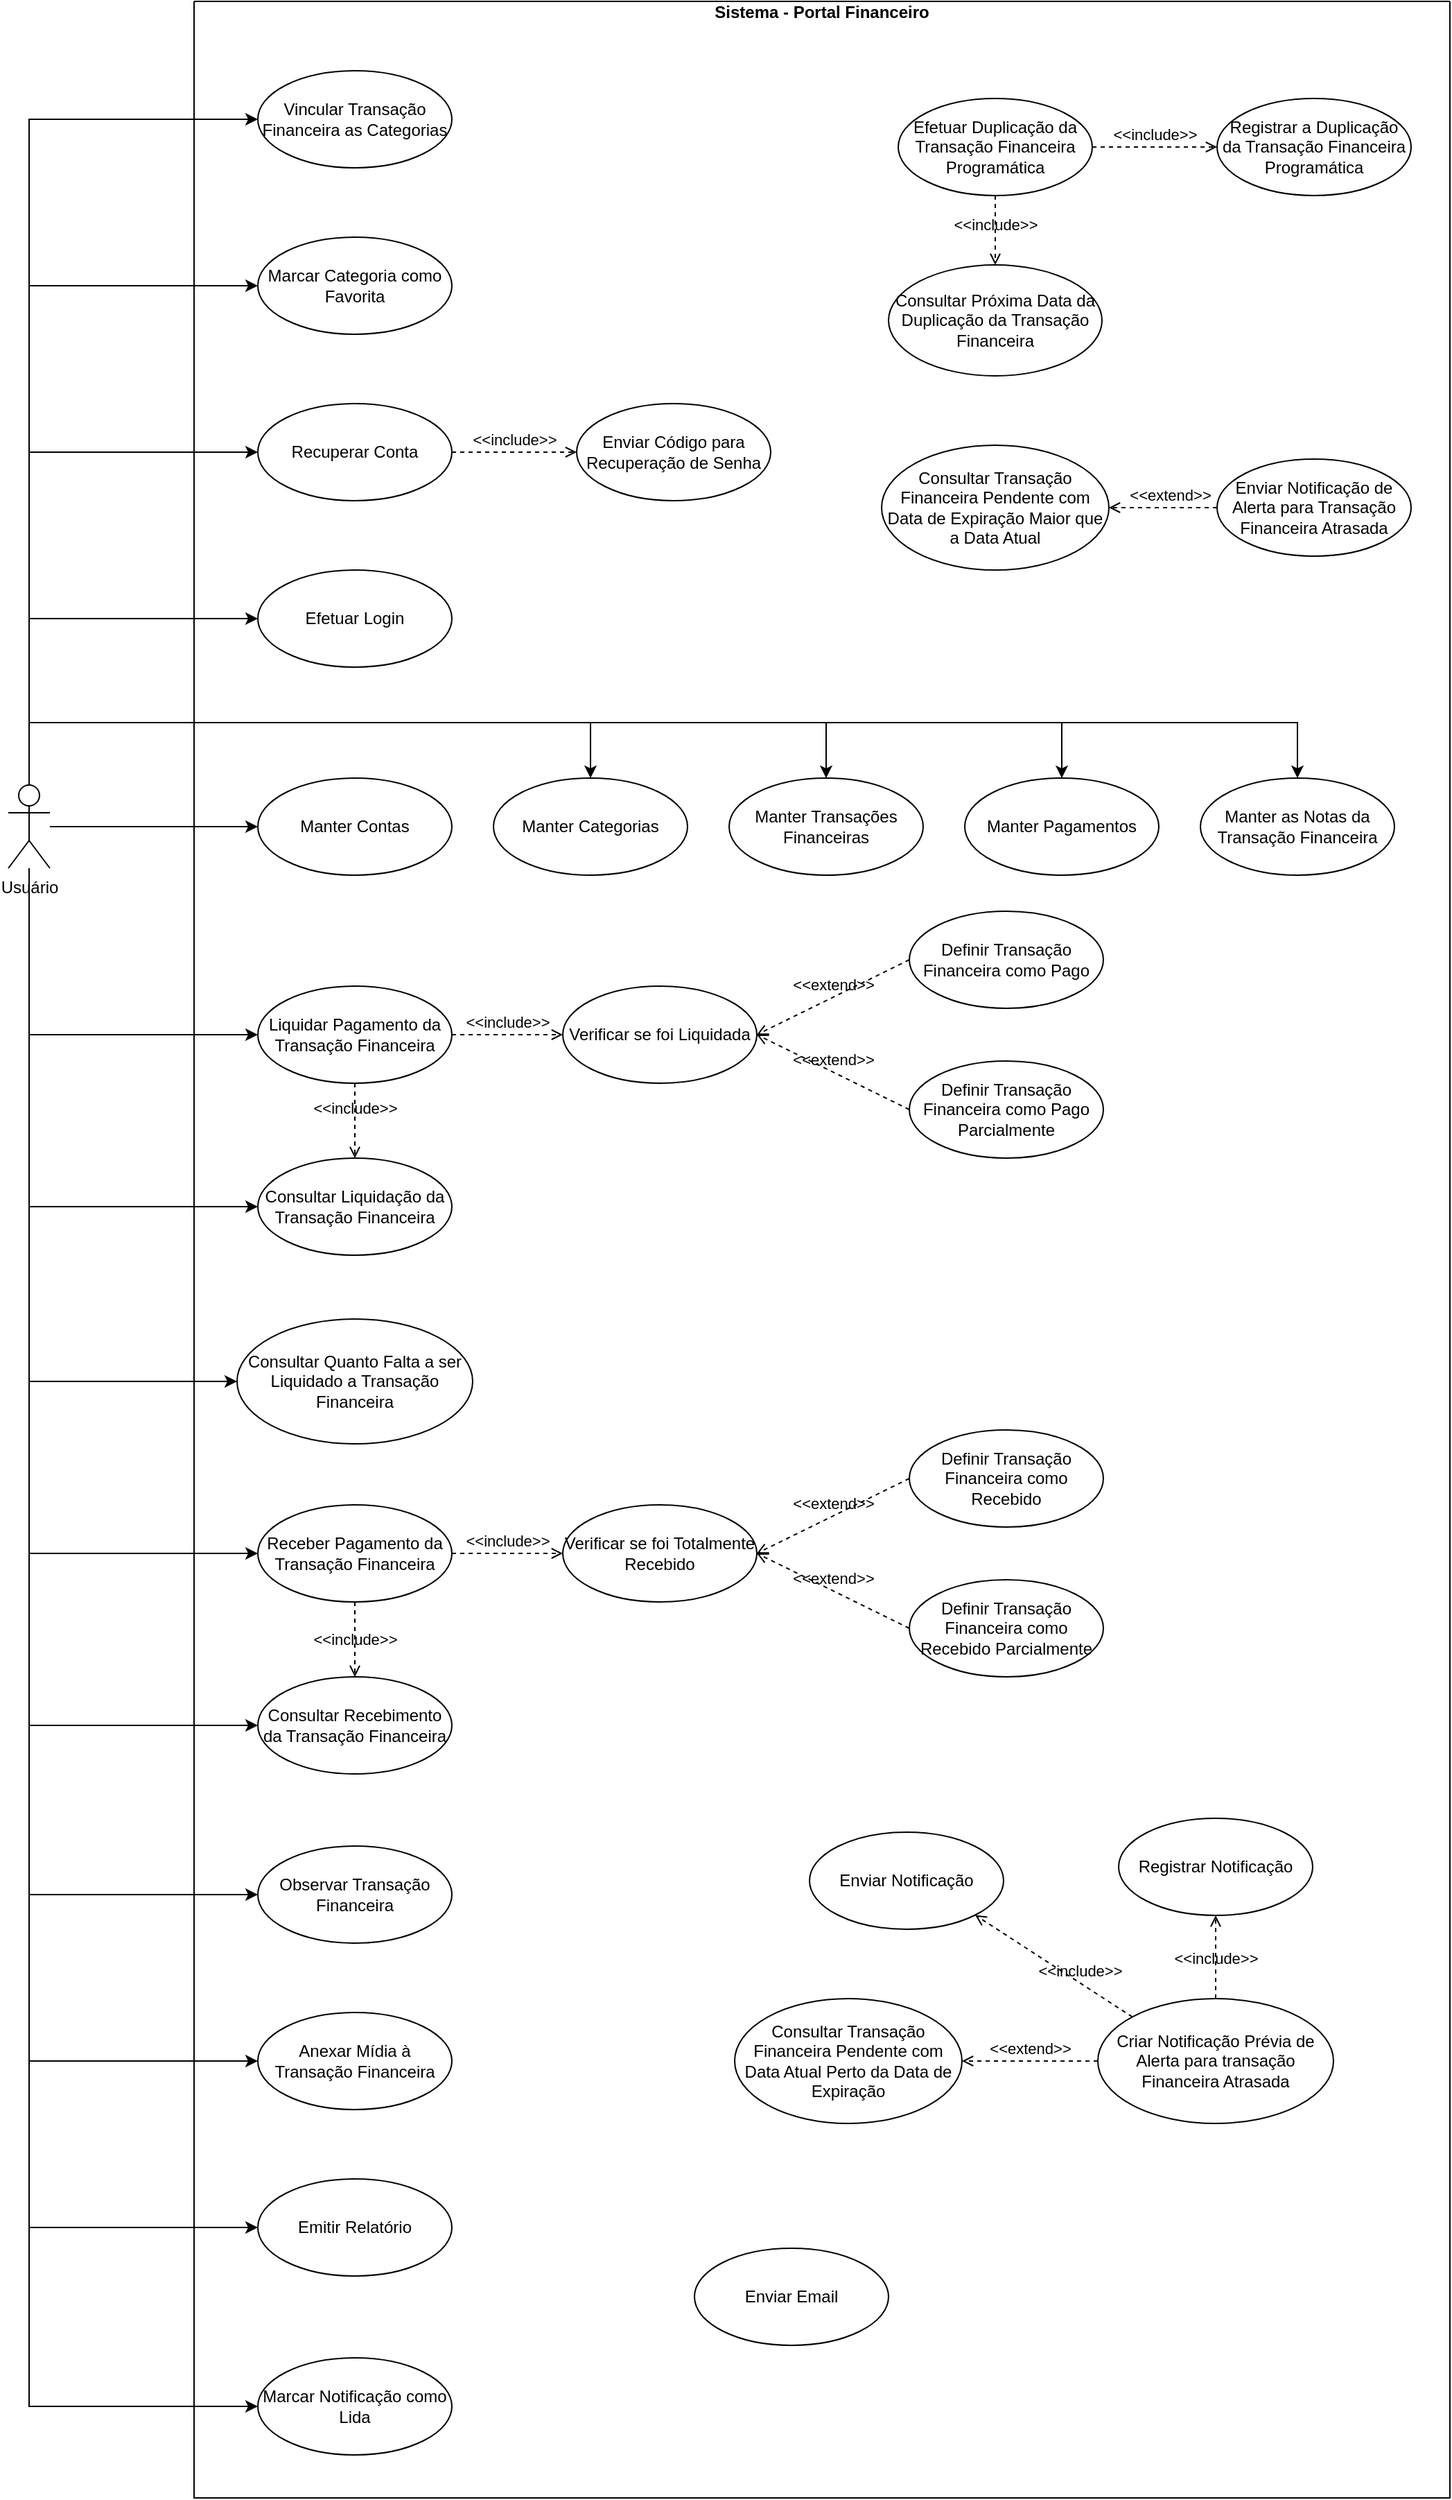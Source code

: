 <mxfile version="22.1.4" type="github">
  <diagram name="Página-1" id="0_DiLKsLMHJAqkCnHoMm">
    <mxGraphModel dx="4890" dy="2320" grid="1" gridSize="10" guides="1" tooltips="1" connect="1" arrows="1" fold="1" page="1" pageScale="1" pageWidth="827" pageHeight="1169" math="0" shadow="0">
      <root>
        <mxCell id="0" />
        <mxCell id="1" parent="0" />
        <mxCell id="VWrTSUjw16DK-F-tD3xL-19" style="edgeStyle=orthogonalEdgeStyle;rounded=0;orthogonalLoop=1;jettySize=auto;html=1;" parent="1" source="b8jXtvzzi0fBcoB_L3CN-16" target="b8jXtvzzi0fBcoB_L3CN-21" edge="1">
          <mxGeometry relative="1" as="geometry" />
        </mxCell>
        <mxCell id="VWrTSUjw16DK-F-tD3xL-20" style="edgeStyle=orthogonalEdgeStyle;rounded=0;orthogonalLoop=1;jettySize=auto;html=1;entryX=0.5;entryY=0;entryDx=0;entryDy=0;exitX=0.5;exitY=0;exitDx=0;exitDy=0;exitPerimeter=0;" parent="1" source="b8jXtvzzi0fBcoB_L3CN-16" target="b8jXtvzzi0fBcoB_L3CN-17" edge="1">
          <mxGeometry relative="1" as="geometry">
            <Array as="points">
              <mxPoint x="-735" y="780" />
              <mxPoint x="-330" y="780" />
            </Array>
          </mxGeometry>
        </mxCell>
        <mxCell id="VWrTSUjw16DK-F-tD3xL-17" value="&#xa;Sistema - Portal Financeiro" style="swimlane;startSize=0;" parent="1" vertex="1">
          <mxGeometry x="-616" y="260" width="906" height="1800" as="geometry" />
        </mxCell>
        <mxCell id="b8jXtvzzi0fBcoB_L3CN-21" value="Manter Contas" style="ellipse;whiteSpace=wrap;html=1;" parent="VWrTSUjw16DK-F-tD3xL-17" vertex="1">
          <mxGeometry x="46" y="560" width="140" height="70" as="geometry" />
        </mxCell>
        <mxCell id="b8jXtvzzi0fBcoB_L3CN-22" value="Efetuar Login" style="ellipse;whiteSpace=wrap;html=1;" parent="VWrTSUjw16DK-F-tD3xL-17" vertex="1">
          <mxGeometry x="46" y="410" width="140" height="70" as="geometry" />
        </mxCell>
        <mxCell id="b8jXtvzzi0fBcoB_L3CN-17" value="Manter Categorias" style="ellipse;whiteSpace=wrap;html=1;" parent="VWrTSUjw16DK-F-tD3xL-17" vertex="1">
          <mxGeometry x="216" y="560" width="140" height="70" as="geometry" />
        </mxCell>
        <mxCell id="b8jXtvzzi0fBcoB_L3CN-18" value="Manter Transações Financeiras" style="ellipse;whiteSpace=wrap;html=1;" parent="VWrTSUjw16DK-F-tD3xL-17" vertex="1">
          <mxGeometry x="386" y="560" width="140" height="70" as="geometry" />
        </mxCell>
        <mxCell id="VWrTSUjw16DK-F-tD3xL-5" value="Manter Pagamentos" style="ellipse;whiteSpace=wrap;html=1;" parent="VWrTSUjw16DK-F-tD3xL-17" vertex="1">
          <mxGeometry x="556" y="560" width="140" height="70" as="geometry" />
        </mxCell>
        <mxCell id="f0Jf9Pf7vCraimB9YkaR-2" value="Manter as Notas da Transação Financeira" style="ellipse;whiteSpace=wrap;html=1;" parent="VWrTSUjw16DK-F-tD3xL-17" vertex="1">
          <mxGeometry x="726" y="560" width="140" height="70" as="geometry" />
        </mxCell>
        <mxCell id="VWrTSUjw16DK-F-tD3xL-2" value="Recuperar Conta" style="ellipse;whiteSpace=wrap;html=1;" parent="VWrTSUjw16DK-F-tD3xL-17" vertex="1">
          <mxGeometry x="46" y="290" width="140" height="70" as="geometry" />
        </mxCell>
        <mxCell id="VWrTSUjw16DK-F-tD3xL-26" value="Enviar Código para Recuperação de Senha" style="ellipse;whiteSpace=wrap;html=1;" parent="VWrTSUjw16DK-F-tD3xL-17" vertex="1">
          <mxGeometry x="276" y="290" width="140" height="70" as="geometry" />
        </mxCell>
        <mxCell id="VWrTSUjw16DK-F-tD3xL-8" value="Liquidar Pagamento da Transação Financeira" style="ellipse;whiteSpace=wrap;html=1;" parent="VWrTSUjw16DK-F-tD3xL-17" vertex="1">
          <mxGeometry x="46" y="710" width="140" height="70" as="geometry" />
        </mxCell>
        <mxCell id="VWrTSUjw16DK-F-tD3xL-6" value="Consultar Liquidação da Transação Financeira" style="ellipse;whiteSpace=wrap;html=1;" parent="VWrTSUjw16DK-F-tD3xL-17" vertex="1">
          <mxGeometry x="46" y="834" width="140" height="70" as="geometry" />
        </mxCell>
        <mxCell id="yilj7VfgWse3Skz_e7k4-6" value="Verificar se foi Liquidada" style="ellipse;whiteSpace=wrap;html=1;" parent="VWrTSUjw16DK-F-tD3xL-17" vertex="1">
          <mxGeometry x="266" y="710" width="140" height="70" as="geometry" />
        </mxCell>
        <mxCell id="yilj7VfgWse3Skz_e7k4-8" value="Definir Transação Financeira como Pago" style="ellipse;whiteSpace=wrap;html=1;" parent="VWrTSUjw16DK-F-tD3xL-17" vertex="1">
          <mxGeometry x="516" y="656" width="140" height="70" as="geometry" />
        </mxCell>
        <mxCell id="yilj7VfgWse3Skz_e7k4-21" value="Definir Transação Financeira como Pago Parcialmente" style="ellipse;whiteSpace=wrap;html=1;" parent="VWrTSUjw16DK-F-tD3xL-17" vertex="1">
          <mxGeometry x="516" y="764" width="140" height="70" as="geometry" />
        </mxCell>
        <mxCell id="yilj7VfgWse3Skz_e7k4-25" value="&amp;lt;&amp;lt;extend&amp;gt;&amp;gt;" style="html=1;verticalAlign=bottom;labelBackgroundColor=none;endArrow=open;endFill=0;dashed=1;rounded=0;exitX=0;exitY=0.5;exitDx=0;exitDy=0;entryX=1;entryY=0.5;entryDx=0;entryDy=0;" parent="VWrTSUjw16DK-F-tD3xL-17" source="yilj7VfgWse3Skz_e7k4-21" target="yilj7VfgWse3Skz_e7k4-6" edge="1">
          <mxGeometry width="160" relative="1" as="geometry">
            <mxPoint x="326" y="826" as="sourcePoint" />
            <mxPoint x="486" y="826" as="targetPoint" />
          </mxGeometry>
        </mxCell>
        <mxCell id="yilj7VfgWse3Skz_e7k4-26" value="&amp;lt;&amp;lt;extend&amp;gt;&amp;gt;" style="html=1;verticalAlign=bottom;labelBackgroundColor=none;endArrow=open;endFill=0;dashed=1;rounded=0;exitX=0;exitY=0.5;exitDx=0;exitDy=0;entryX=1;entryY=0.5;entryDx=0;entryDy=0;" parent="VWrTSUjw16DK-F-tD3xL-17" source="yilj7VfgWse3Skz_e7k4-8" target="yilj7VfgWse3Skz_e7k4-6" edge="1">
          <mxGeometry width="160" relative="1" as="geometry">
            <mxPoint x="416" y="740.8" as="sourcePoint" />
            <mxPoint x="576" y="740.8" as="targetPoint" />
          </mxGeometry>
        </mxCell>
        <mxCell id="VWrTSUjw16DK-F-tD3xL-3" value="Marcar Categoria como Favorita" style="ellipse;whiteSpace=wrap;html=1;" parent="VWrTSUjw16DK-F-tD3xL-17" vertex="1">
          <mxGeometry x="46" y="170" width="140" height="70" as="geometry" />
        </mxCell>
        <mxCell id="VWrTSUjw16DK-F-tD3xL-4" value="Vincular Transação Financeira as Categorias" style="ellipse;whiteSpace=wrap;html=1;" parent="VWrTSUjw16DK-F-tD3xL-17" vertex="1">
          <mxGeometry x="46" y="50" width="140" height="70" as="geometry" />
        </mxCell>
        <mxCell id="VWrTSUjw16DK-F-tD3xL-7" value="Consultar Quanto Falta a ser Liquidado a Transação Financeira" style="ellipse;whiteSpace=wrap;html=1;" parent="VWrTSUjw16DK-F-tD3xL-17" vertex="1">
          <mxGeometry x="31" y="950" width="170" height="90" as="geometry" />
        </mxCell>
        <mxCell id="yilj7VfgWse3Skz_e7k4-29" value="&amp;lt;&amp;lt;include&amp;gt;&amp;gt;" style="html=1;verticalAlign=bottom;labelBackgroundColor=none;endArrow=open;endFill=0;dashed=1;rounded=0;exitX=1;exitY=0.5;exitDx=0;exitDy=0;entryX=0;entryY=0.5;entryDx=0;entryDy=0;" parent="VWrTSUjw16DK-F-tD3xL-17" source="VWrTSUjw16DK-F-tD3xL-2" target="VWrTSUjw16DK-F-tD3xL-26" edge="1">
          <mxGeometry width="160" relative="1" as="geometry">
            <mxPoint x="286" y="430.0" as="sourcePoint" />
            <mxPoint x="446" y="430.0" as="targetPoint" />
          </mxGeometry>
        </mxCell>
        <mxCell id="yilj7VfgWse3Skz_e7k4-33" value="&amp;lt;&amp;lt;include&amp;gt;&amp;gt;" style="html=1;verticalAlign=bottom;labelBackgroundColor=none;endArrow=open;endFill=0;dashed=1;rounded=0;exitX=0.5;exitY=1;exitDx=0;exitDy=0;entryX=0.5;entryY=0;entryDx=0;entryDy=0;" parent="VWrTSUjw16DK-F-tD3xL-17" source="VWrTSUjw16DK-F-tD3xL-8" target="VWrTSUjw16DK-F-tD3xL-6" edge="1">
          <mxGeometry width="160" relative="1" as="geometry">
            <mxPoint x="216" y="720.0" as="sourcePoint" />
            <mxPoint x="376" y="720.0" as="targetPoint" />
          </mxGeometry>
        </mxCell>
        <mxCell id="yilj7VfgWse3Skz_e7k4-34" value="&amp;lt;&amp;lt;include&amp;gt;&amp;gt;" style="html=1;verticalAlign=bottom;labelBackgroundColor=none;endArrow=open;endFill=0;dashed=1;rounded=0;exitX=1;exitY=0.5;exitDx=0;exitDy=0;entryX=0;entryY=0.5;entryDx=0;entryDy=0;" parent="VWrTSUjw16DK-F-tD3xL-17" source="VWrTSUjw16DK-F-tD3xL-8" target="yilj7VfgWse3Skz_e7k4-6" edge="1">
          <mxGeometry width="160" relative="1" as="geometry">
            <mxPoint x="201" y="790" as="sourcePoint" />
            <mxPoint x="201" y="880" as="targetPoint" />
          </mxGeometry>
        </mxCell>
        <mxCell id="VWrTSUjw16DK-F-tD3xL-9" value="Observar Transação Financeira" style="ellipse;whiteSpace=wrap;html=1;" parent="VWrTSUjw16DK-F-tD3xL-17" vertex="1">
          <mxGeometry x="46" y="1330" width="140" height="70" as="geometry" />
        </mxCell>
        <mxCell id="VWrTSUjw16DK-F-tD3xL-10" value="Registrar a Duplicação da Transação Financeira Programática" style="ellipse;whiteSpace=wrap;html=1;" parent="VWrTSUjw16DK-F-tD3xL-17" vertex="1">
          <mxGeometry x="738" y="70" width="140" height="70" as="geometry" />
        </mxCell>
        <mxCell id="f0Jf9Pf7vCraimB9YkaR-1" value="Efetuar Duplicação da Transação Financeira Programática" style="ellipse;whiteSpace=wrap;html=1;" parent="VWrTSUjw16DK-F-tD3xL-17" vertex="1">
          <mxGeometry x="508" y="70" width="140" height="70" as="geometry" />
        </mxCell>
        <mxCell id="yilj7VfgWse3Skz_e7k4-38" value="&amp;lt;&amp;lt;include&amp;gt;&amp;gt;" style="html=1;verticalAlign=bottom;labelBackgroundColor=none;endArrow=open;endFill=0;dashed=1;rounded=0;exitX=1;exitY=0.5;exitDx=0;exitDy=0;entryX=0;entryY=0.5;entryDx=0;entryDy=0;" parent="VWrTSUjw16DK-F-tD3xL-17" source="f0Jf9Pf7vCraimB9YkaR-1" target="VWrTSUjw16DK-F-tD3xL-10" edge="1">
          <mxGeometry width="160" relative="1" as="geometry">
            <mxPoint x="648" y="200" as="sourcePoint" />
            <mxPoint x="768" y="200" as="targetPoint" />
          </mxGeometry>
        </mxCell>
        <mxCell id="yilj7VfgWse3Skz_e7k4-3" value="Consultar Próxima Data da Duplicação da Transação Financeira" style="ellipse;whiteSpace=wrap;html=1;" parent="VWrTSUjw16DK-F-tD3xL-17" vertex="1">
          <mxGeometry x="501" y="190" width="154" height="80" as="geometry" />
        </mxCell>
        <mxCell id="yilj7VfgWse3Skz_e7k4-39" value="&amp;lt;&amp;lt;include&amp;gt;&amp;gt;" style="html=1;verticalAlign=bottom;labelBackgroundColor=none;endArrow=open;endFill=0;dashed=1;rounded=0;exitX=0.5;exitY=1;exitDx=0;exitDy=0;entryX=0.5;entryY=0;entryDx=0;entryDy=0;" parent="VWrTSUjw16DK-F-tD3xL-17" source="f0Jf9Pf7vCraimB9YkaR-1" target="yilj7VfgWse3Skz_e7k4-3" edge="1">
          <mxGeometry x="0.2" width="160" relative="1" as="geometry">
            <mxPoint x="755" y="150" as="sourcePoint" />
            <mxPoint x="655" y="150" as="targetPoint" />
            <mxPoint as="offset" />
          </mxGeometry>
        </mxCell>
        <mxCell id="f0Jf9Pf7vCraimB9YkaR-3" value="Anexar Mídia à Transação Financeira" style="ellipse;whiteSpace=wrap;html=1;" parent="VWrTSUjw16DK-F-tD3xL-17" vertex="1">
          <mxGeometry x="46" y="1450" width="140" height="70" as="geometry" />
        </mxCell>
        <mxCell id="VWrTSUjw16DK-F-tD3xL-12" value="Emitir Relatório" style="ellipse;whiteSpace=wrap;html=1;" parent="VWrTSUjw16DK-F-tD3xL-17" vertex="1">
          <mxGeometry x="46" y="1570" width="140" height="70" as="geometry" />
        </mxCell>
        <mxCell id="yilj7VfgWse3Skz_e7k4-42" value="Consultar Transação Financeira Pendente com Data de Expiração Maior que a Data Atual" style="ellipse;whiteSpace=wrap;html=1;" parent="VWrTSUjw16DK-F-tD3xL-17" vertex="1">
          <mxGeometry x="496" y="320" width="164" height="90" as="geometry" />
        </mxCell>
        <mxCell id="VWrTSUjw16DK-F-tD3xL-15" value="Enviar Notificação de Alerta para Transação Financeira Atrasada" style="ellipse;whiteSpace=wrap;html=1;" parent="VWrTSUjw16DK-F-tD3xL-17" vertex="1">
          <mxGeometry x="738" y="330" width="140" height="70" as="geometry" />
        </mxCell>
        <mxCell id="yilj7VfgWse3Skz_e7k4-43" value="&amp;lt;&amp;lt;extend&amp;gt;&amp;gt;" style="html=1;verticalAlign=bottom;labelBackgroundColor=none;endArrow=open;endFill=0;dashed=1;rounded=0;entryX=1;entryY=0.5;entryDx=0;entryDy=0;exitX=0;exitY=0.5;exitDx=0;exitDy=0;" parent="VWrTSUjw16DK-F-tD3xL-17" source="VWrTSUjw16DK-F-tD3xL-15" target="yilj7VfgWse3Skz_e7k4-42" edge="1">
          <mxGeometry x="-0.118" width="160" relative="1" as="geometry">
            <mxPoint x="718" y="290" as="sourcePoint" />
            <mxPoint x="878" y="290" as="targetPoint" />
            <mxPoint as="offset" />
          </mxGeometry>
        </mxCell>
        <mxCell id="yilj7VfgWse3Skz_e7k4-44" value="Registrar Notificação" style="ellipse;whiteSpace=wrap;html=1;" parent="VWrTSUjw16DK-F-tD3xL-17" vertex="1">
          <mxGeometry x="667" y="1310" width="140" height="70" as="geometry" />
        </mxCell>
        <mxCell id="b8jXtvzzi0fBcoB_L3CN-23" value="Enviar Notificação" style="ellipse;whiteSpace=wrap;html=1;" parent="VWrTSUjw16DK-F-tD3xL-17" vertex="1">
          <mxGeometry x="444" y="1320" width="140" height="70" as="geometry" />
        </mxCell>
        <mxCell id="VWrTSUjw16DK-F-tD3xL-13" value="Enviar Email" style="ellipse;whiteSpace=wrap;html=1;" parent="VWrTSUjw16DK-F-tD3xL-17" vertex="1">
          <mxGeometry x="361" y="1620" width="140" height="70" as="geometry" />
        </mxCell>
        <mxCell id="VWrTSUjw16DK-F-tD3xL-14" value="Marcar Notificação como Lida" style="ellipse;whiteSpace=wrap;html=1;" parent="VWrTSUjw16DK-F-tD3xL-17" vertex="1">
          <mxGeometry x="46" y="1699" width="140" height="70" as="geometry" />
        </mxCell>
        <mxCell id="VWrTSUjw16DK-F-tD3xL-16" value="Criar Notificação Prévia de Alerta para transação Financeira Atrasada" style="ellipse;whiteSpace=wrap;html=1;" parent="VWrTSUjw16DK-F-tD3xL-17" vertex="1">
          <mxGeometry x="652" y="1440" width="170" height="90" as="geometry" />
        </mxCell>
        <mxCell id="yilj7VfgWse3Skz_e7k4-46" value="Consultar Transação Financeira Pendente com Data Atual Perto da Data de Expiração" style="ellipse;whiteSpace=wrap;html=1;" parent="VWrTSUjw16DK-F-tD3xL-17" vertex="1">
          <mxGeometry x="390" y="1440" width="164" height="90" as="geometry" />
        </mxCell>
        <mxCell id="yilj7VfgWse3Skz_e7k4-48" value="&amp;lt;&amp;lt;extend&amp;gt;&amp;gt;" style="html=1;verticalAlign=bottom;labelBackgroundColor=none;endArrow=open;endFill=0;dashed=1;rounded=0;exitX=0;exitY=0.5;exitDx=0;exitDy=0;entryX=1;entryY=0.5;entryDx=0;entryDy=0;" parent="VWrTSUjw16DK-F-tD3xL-17" source="VWrTSUjw16DK-F-tD3xL-16" target="yilj7VfgWse3Skz_e7k4-46" edge="1">
          <mxGeometry width="160" relative="1" as="geometry">
            <mxPoint x="804" y="1354" as="sourcePoint" />
            <mxPoint x="694" y="1300" as="targetPoint" />
          </mxGeometry>
        </mxCell>
        <mxCell id="yilj7VfgWse3Skz_e7k4-49" value="&amp;lt;&amp;lt;include&amp;gt;&amp;gt;" style="html=1;verticalAlign=bottom;labelBackgroundColor=none;endArrow=open;endFill=0;dashed=1;rounded=0;exitX=0.5;exitY=0;exitDx=0;exitDy=0;entryX=0.5;entryY=1;entryDx=0;entryDy=0;" parent="VWrTSUjw16DK-F-tD3xL-17" source="VWrTSUjw16DK-F-tD3xL-16" target="yilj7VfgWse3Skz_e7k4-44" edge="1">
          <mxGeometry x="-0.333" width="160" relative="1" as="geometry">
            <mxPoint x="602" y="1050" as="sourcePoint" />
            <mxPoint x="682" y="1050" as="targetPoint" />
            <mxPoint as="offset" />
          </mxGeometry>
        </mxCell>
        <mxCell id="yilj7VfgWse3Skz_e7k4-50" value="&amp;lt;&amp;lt;include&amp;gt;&amp;gt;" style="html=1;verticalAlign=bottom;labelBackgroundColor=none;endArrow=open;endFill=0;dashed=1;rounded=0;exitX=0;exitY=0;exitDx=0;exitDy=0;entryX=1;entryY=1;entryDx=0;entryDy=0;" parent="VWrTSUjw16DK-F-tD3xL-17" source="VWrTSUjw16DK-F-tD3xL-16" target="b8jXtvzzi0fBcoB_L3CN-23" edge="1">
          <mxGeometry x="-0.333" width="160" relative="1" as="geometry">
            <mxPoint x="623.57" y="1440" as="sourcePoint" />
            <mxPoint x="623.57" y="1380" as="targetPoint" />
            <mxPoint as="offset" />
          </mxGeometry>
        </mxCell>
        <mxCell id="EE45wlsQavZnWC5bD8Yp-1" value="Receber Pagamento da Transação Financeira" style="ellipse;whiteSpace=wrap;html=1;" vertex="1" parent="VWrTSUjw16DK-F-tD3xL-17">
          <mxGeometry x="46" y="1084" width="140" height="70" as="geometry" />
        </mxCell>
        <mxCell id="EE45wlsQavZnWC5bD8Yp-2" value="Consultar Recebimento da Transação Financeira" style="ellipse;whiteSpace=wrap;html=1;" vertex="1" parent="VWrTSUjw16DK-F-tD3xL-17">
          <mxGeometry x="46" y="1208" width="140" height="70" as="geometry" />
        </mxCell>
        <mxCell id="EE45wlsQavZnWC5bD8Yp-3" value="Verificar se foi Totalmente Recebido" style="ellipse;whiteSpace=wrap;html=1;" vertex="1" parent="VWrTSUjw16DK-F-tD3xL-17">
          <mxGeometry x="266" y="1084" width="140" height="70" as="geometry" />
        </mxCell>
        <mxCell id="EE45wlsQavZnWC5bD8Yp-4" value="Definir Transação Financeira como Recebido" style="ellipse;whiteSpace=wrap;html=1;" vertex="1" parent="VWrTSUjw16DK-F-tD3xL-17">
          <mxGeometry x="516" y="1030" width="140" height="70" as="geometry" />
        </mxCell>
        <mxCell id="EE45wlsQavZnWC5bD8Yp-5" value="Definir Transação Financeira como Recebido Parcialmente" style="ellipse;whiteSpace=wrap;html=1;" vertex="1" parent="VWrTSUjw16DK-F-tD3xL-17">
          <mxGeometry x="516" y="1138" width="140" height="70" as="geometry" />
        </mxCell>
        <mxCell id="EE45wlsQavZnWC5bD8Yp-6" value="&amp;lt;&amp;lt;extend&amp;gt;&amp;gt;" style="html=1;verticalAlign=bottom;labelBackgroundColor=none;endArrow=open;endFill=0;dashed=1;rounded=0;exitX=0;exitY=0.5;exitDx=0;exitDy=0;entryX=1;entryY=0.5;entryDx=0;entryDy=0;" edge="1" parent="VWrTSUjw16DK-F-tD3xL-17" source="EE45wlsQavZnWC5bD8Yp-5" target="EE45wlsQavZnWC5bD8Yp-3">
          <mxGeometry width="160" relative="1" as="geometry">
            <mxPoint x="326" y="1200" as="sourcePoint" />
            <mxPoint x="486" y="1200" as="targetPoint" />
          </mxGeometry>
        </mxCell>
        <mxCell id="EE45wlsQavZnWC5bD8Yp-7" value="&amp;lt;&amp;lt;extend&amp;gt;&amp;gt;" style="html=1;verticalAlign=bottom;labelBackgroundColor=none;endArrow=open;endFill=0;dashed=1;rounded=0;exitX=0;exitY=0.5;exitDx=0;exitDy=0;entryX=1;entryY=0.5;entryDx=0;entryDy=0;" edge="1" parent="VWrTSUjw16DK-F-tD3xL-17" source="EE45wlsQavZnWC5bD8Yp-4" target="EE45wlsQavZnWC5bD8Yp-3">
          <mxGeometry width="160" relative="1" as="geometry">
            <mxPoint x="416" y="1114.8" as="sourcePoint" />
            <mxPoint x="576" y="1114.8" as="targetPoint" />
          </mxGeometry>
        </mxCell>
        <mxCell id="EE45wlsQavZnWC5bD8Yp-8" value="&amp;lt;&amp;lt;include&amp;gt;&amp;gt;" style="html=1;verticalAlign=bottom;labelBackgroundColor=none;endArrow=open;endFill=0;dashed=1;rounded=0;exitX=0.5;exitY=1;exitDx=0;exitDy=0;entryX=0.5;entryY=0;entryDx=0;entryDy=0;" edge="1" parent="VWrTSUjw16DK-F-tD3xL-17" source="EE45wlsQavZnWC5bD8Yp-1" target="EE45wlsQavZnWC5bD8Yp-2">
          <mxGeometry x="0.333" width="160" relative="1" as="geometry">
            <mxPoint x="216" y="1094" as="sourcePoint" />
            <mxPoint x="376" y="1094" as="targetPoint" />
            <mxPoint as="offset" />
          </mxGeometry>
        </mxCell>
        <mxCell id="EE45wlsQavZnWC5bD8Yp-9" value="&amp;lt;&amp;lt;include&amp;gt;&amp;gt;" style="html=1;verticalAlign=bottom;labelBackgroundColor=none;endArrow=open;endFill=0;dashed=1;rounded=0;exitX=1;exitY=0.5;exitDx=0;exitDy=0;entryX=0;entryY=0.5;entryDx=0;entryDy=0;" edge="1" parent="VWrTSUjw16DK-F-tD3xL-17" source="EE45wlsQavZnWC5bD8Yp-1" target="EE45wlsQavZnWC5bD8Yp-3">
          <mxGeometry width="160" relative="1" as="geometry">
            <mxPoint x="201" y="1164" as="sourcePoint" />
            <mxPoint x="201" y="1254" as="targetPoint" />
          </mxGeometry>
        </mxCell>
        <mxCell id="VWrTSUjw16DK-F-tD3xL-21" style="edgeStyle=orthogonalEdgeStyle;rounded=0;orthogonalLoop=1;jettySize=auto;html=1;entryX=0.5;entryY=0;entryDx=0;entryDy=0;" parent="1" source="b8jXtvzzi0fBcoB_L3CN-16" target="b8jXtvzzi0fBcoB_L3CN-18" edge="1">
          <mxGeometry relative="1" as="geometry">
            <mxPoint x="-735" y="830" as="sourcePoint" />
            <mxPoint x="-330" y="820" as="targetPoint" />
            <Array as="points">
              <mxPoint x="-735" y="780" />
              <mxPoint x="-160" y="780" />
            </Array>
          </mxGeometry>
        </mxCell>
        <mxCell id="VWrTSUjw16DK-F-tD3xL-23" style="edgeStyle=orthogonalEdgeStyle;rounded=0;orthogonalLoop=1;jettySize=auto;html=1;entryX=0.5;entryY=0;entryDx=0;entryDy=0;exitX=0.5;exitY=0;exitDx=0;exitDy=0;exitPerimeter=0;" parent="1" source="b8jXtvzzi0fBcoB_L3CN-16" target="VWrTSUjw16DK-F-tD3xL-5" edge="1">
          <mxGeometry relative="1" as="geometry">
            <Array as="points">
              <mxPoint x="-735" y="780" />
              <mxPoint x="10" y="780" />
            </Array>
            <mxPoint x="-790" y="790" as="sourcePoint" />
          </mxGeometry>
        </mxCell>
        <mxCell id="VWrTSUjw16DK-F-tD3xL-24" style="edgeStyle=orthogonalEdgeStyle;rounded=0;orthogonalLoop=1;jettySize=auto;html=1;entryX=0.5;entryY=0;entryDx=0;entryDy=0;exitX=0.5;exitY=0;exitDx=0;exitDy=0;exitPerimeter=0;" parent="1" source="b8jXtvzzi0fBcoB_L3CN-16" target="f0Jf9Pf7vCraimB9YkaR-2" edge="1">
          <mxGeometry relative="1" as="geometry">
            <Array as="points">
              <mxPoint x="-735" y="780" />
              <mxPoint x="180" y="780" />
            </Array>
            <mxPoint x="-735" y="820" as="sourcePoint" />
          </mxGeometry>
        </mxCell>
        <mxCell id="VWrTSUjw16DK-F-tD3xL-25" style="edgeStyle=orthogonalEdgeStyle;rounded=0;orthogonalLoop=1;jettySize=auto;html=1;entryX=0;entryY=0.5;entryDx=0;entryDy=0;exitX=0.5;exitY=0;exitDx=0;exitDy=0;exitPerimeter=0;" parent="1" source="b8jXtvzzi0fBcoB_L3CN-16" target="b8jXtvzzi0fBcoB_L3CN-22" edge="1">
          <mxGeometry relative="1" as="geometry">
            <mxPoint x="-720" y="810" as="sourcePoint" />
            <Array as="points">
              <mxPoint x="-735" y="705" />
            </Array>
          </mxGeometry>
        </mxCell>
        <mxCell id="VWrTSUjw16DK-F-tD3xL-27" style="edgeStyle=orthogonalEdgeStyle;rounded=0;orthogonalLoop=1;jettySize=auto;html=1;entryX=0;entryY=0.5;entryDx=0;entryDy=0;exitX=0.5;exitY=0;exitDx=0;exitDy=0;exitPerimeter=0;" parent="1" source="b8jXtvzzi0fBcoB_L3CN-16" target="VWrTSUjw16DK-F-tD3xL-2" edge="1">
          <mxGeometry relative="1" as="geometry">
            <mxPoint x="-710" y="820" as="sourcePoint" />
          </mxGeometry>
        </mxCell>
        <mxCell id="yilj7VfgWse3Skz_e7k4-1" style="edgeStyle=orthogonalEdgeStyle;rounded=0;orthogonalLoop=1;jettySize=auto;html=1;entryX=0;entryY=0.5;entryDx=0;entryDy=0;" parent="1" source="b8jXtvzzi0fBcoB_L3CN-16" target="VWrTSUjw16DK-F-tD3xL-8" edge="1">
          <mxGeometry relative="1" as="geometry">
            <mxPoint x="-735" y="890" as="sourcePoint" />
            <Array as="points">
              <mxPoint x="-735" y="1005" />
            </Array>
          </mxGeometry>
        </mxCell>
        <mxCell id="yilj7VfgWse3Skz_e7k4-27" style="edgeStyle=orthogonalEdgeStyle;rounded=0;orthogonalLoop=1;jettySize=auto;html=1;entryX=0;entryY=0.5;entryDx=0;entryDy=0;" parent="1" source="b8jXtvzzi0fBcoB_L3CN-16" target="VWrTSUjw16DK-F-tD3xL-3" edge="1">
          <mxGeometry relative="1" as="geometry">
            <Array as="points">
              <mxPoint x="-735" y="465" />
            </Array>
          </mxGeometry>
        </mxCell>
        <mxCell id="yilj7VfgWse3Skz_e7k4-28" style="edgeStyle=orthogonalEdgeStyle;rounded=0;orthogonalLoop=1;jettySize=auto;html=1;entryX=0;entryY=0.5;entryDx=0;entryDy=0;" parent="1" source="b8jXtvzzi0fBcoB_L3CN-16" target="VWrTSUjw16DK-F-tD3xL-4" edge="1">
          <mxGeometry relative="1" as="geometry">
            <Array as="points">
              <mxPoint x="-735" y="345" />
            </Array>
          </mxGeometry>
        </mxCell>
        <mxCell id="yilj7VfgWse3Skz_e7k4-35" style="edgeStyle=orthogonalEdgeStyle;rounded=0;orthogonalLoop=1;jettySize=auto;html=1;entryX=0;entryY=0.5;entryDx=0;entryDy=0;" parent="1" source="b8jXtvzzi0fBcoB_L3CN-16" target="VWrTSUjw16DK-F-tD3xL-6" edge="1">
          <mxGeometry relative="1" as="geometry">
            <Array as="points">
              <mxPoint x="-735" y="1129" />
            </Array>
          </mxGeometry>
        </mxCell>
        <mxCell id="yilj7VfgWse3Skz_e7k4-36" style="edgeStyle=orthogonalEdgeStyle;rounded=0;orthogonalLoop=1;jettySize=auto;html=1;entryX=0;entryY=0.5;entryDx=0;entryDy=0;" parent="1" source="b8jXtvzzi0fBcoB_L3CN-16" target="VWrTSUjw16DK-F-tD3xL-7" edge="1">
          <mxGeometry relative="1" as="geometry">
            <Array as="points">
              <mxPoint x="-735" y="1255" />
            </Array>
          </mxGeometry>
        </mxCell>
        <mxCell id="yilj7VfgWse3Skz_e7k4-37" style="edgeStyle=orthogonalEdgeStyle;rounded=0;orthogonalLoop=1;jettySize=auto;html=1;entryX=0;entryY=0.5;entryDx=0;entryDy=0;" parent="1" source="b8jXtvzzi0fBcoB_L3CN-16" target="VWrTSUjw16DK-F-tD3xL-9" edge="1">
          <mxGeometry relative="1" as="geometry">
            <Array as="points">
              <mxPoint x="-735" y="1625" />
            </Array>
          </mxGeometry>
        </mxCell>
        <mxCell id="yilj7VfgWse3Skz_e7k4-40" style="edgeStyle=orthogonalEdgeStyle;rounded=0;orthogonalLoop=1;jettySize=auto;html=1;entryX=0;entryY=0.5;entryDx=0;entryDy=0;" parent="1" source="b8jXtvzzi0fBcoB_L3CN-16" target="f0Jf9Pf7vCraimB9YkaR-3" edge="1">
          <mxGeometry relative="1" as="geometry">
            <Array as="points">
              <mxPoint x="-735" y="1745" />
            </Array>
          </mxGeometry>
        </mxCell>
        <mxCell id="yilj7VfgWse3Skz_e7k4-41" style="edgeStyle=orthogonalEdgeStyle;rounded=0;orthogonalLoop=1;jettySize=auto;html=1;entryX=0;entryY=0.5;entryDx=0;entryDy=0;" parent="1" source="b8jXtvzzi0fBcoB_L3CN-16" target="VWrTSUjw16DK-F-tD3xL-12" edge="1">
          <mxGeometry relative="1" as="geometry">
            <Array as="points">
              <mxPoint x="-735" y="1865" />
            </Array>
          </mxGeometry>
        </mxCell>
        <mxCell id="EE45wlsQavZnWC5bD8Yp-10" style="edgeStyle=orthogonalEdgeStyle;rounded=0;orthogonalLoop=1;jettySize=auto;html=1;entryX=0;entryY=0.5;entryDx=0;entryDy=0;" edge="1" parent="1" source="b8jXtvzzi0fBcoB_L3CN-16" target="EE45wlsQavZnWC5bD8Yp-1">
          <mxGeometry relative="1" as="geometry">
            <Array as="points">
              <mxPoint x="-735" y="1379" />
            </Array>
          </mxGeometry>
        </mxCell>
        <mxCell id="EE45wlsQavZnWC5bD8Yp-11" style="edgeStyle=orthogonalEdgeStyle;rounded=0;orthogonalLoop=1;jettySize=auto;html=1;entryX=0;entryY=0.5;entryDx=0;entryDy=0;" edge="1" parent="1" source="b8jXtvzzi0fBcoB_L3CN-16" target="EE45wlsQavZnWC5bD8Yp-2">
          <mxGeometry relative="1" as="geometry">
            <Array as="points">
              <mxPoint x="-735" y="1503" />
            </Array>
          </mxGeometry>
        </mxCell>
        <mxCell id="b8jXtvzzi0fBcoB_L3CN-16" value="Usuário" style="shape=umlActor;verticalLabelPosition=bottom;verticalAlign=top;html=1;outlineConnect=0;" parent="1" vertex="1">
          <mxGeometry x="-750" y="825" width="30" height="60" as="geometry" />
        </mxCell>
        <mxCell id="yilj7VfgWse3Skz_e7k4-45" style="edgeStyle=orthogonalEdgeStyle;rounded=0;orthogonalLoop=1;jettySize=auto;html=1;entryX=0;entryY=0.5;entryDx=0;entryDy=0;" parent="1" source="b8jXtvzzi0fBcoB_L3CN-16" target="VWrTSUjw16DK-F-tD3xL-14" edge="1">
          <mxGeometry relative="1" as="geometry">
            <mxPoint x="-790" y="1754" as="targetPoint" />
            <Array as="points">
              <mxPoint x="-735" y="1994" />
            </Array>
          </mxGeometry>
        </mxCell>
      </root>
    </mxGraphModel>
  </diagram>
</mxfile>
